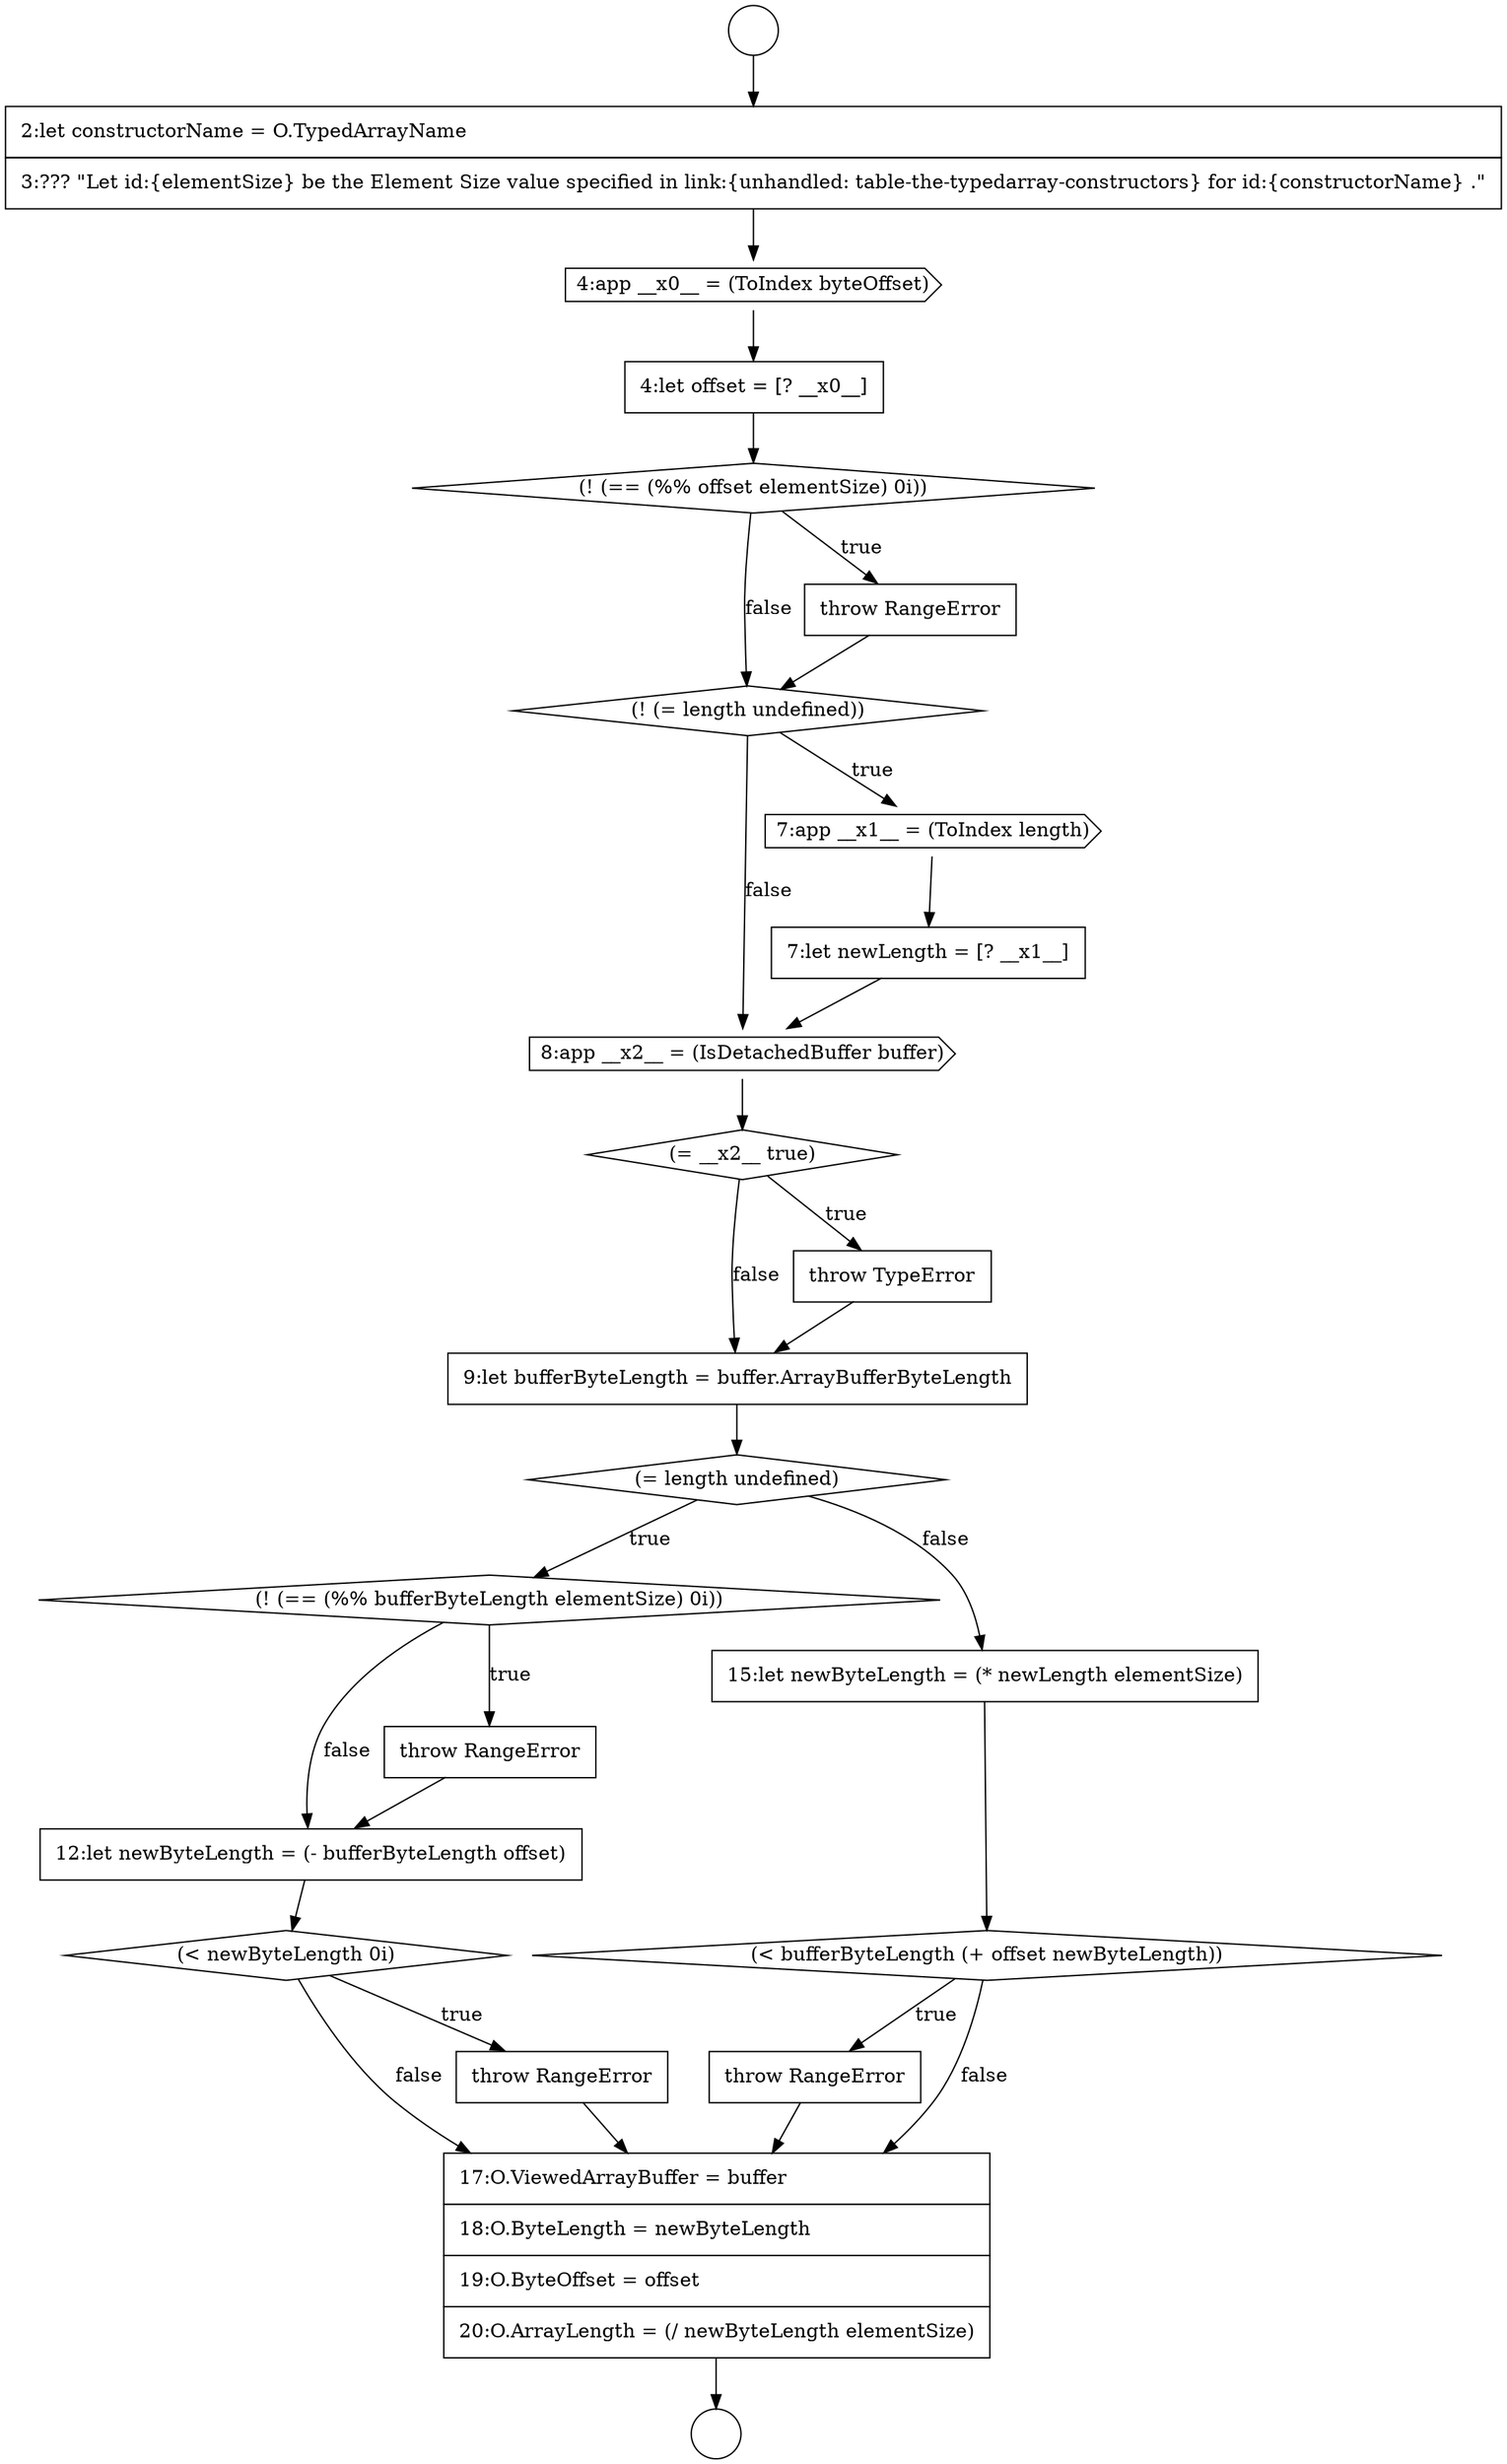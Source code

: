 digraph {
  node17226 [shape=cds, label=<<font color="black">8:app __x2__ = (IsDetachedBuffer buffer)</font>> color="black" fillcolor="white" style=filled]
  node17221 [shape=diamond, label=<<font color="black">(! (== (%% offset elementSize) 0i))</font>> color="black" fillcolor="white" style=filled]
  node17234 [shape=diamond, label=<<font color="black">(&lt; newByteLength 0i)</font>> color="black" fillcolor="white" style=filled]
  node17238 [shape=none, margin=0, label=<<font color="black">
    <table border="0" cellborder="1" cellspacing="0" cellpadding="10">
      <tr><td align="left">throw RangeError</td></tr>
    </table>
  </font>> color="black" fillcolor="white" style=filled]
  node17231 [shape=diamond, label=<<font color="black">(! (== (%% bufferByteLength elementSize) 0i))</font>> color="black" fillcolor="white" style=filled]
  node17236 [shape=none, margin=0, label=<<font color="black">
    <table border="0" cellborder="1" cellspacing="0" cellpadding="10">
      <tr><td align="left">15:let newByteLength = (* newLength elementSize)</td></tr>
    </table>
  </font>> color="black" fillcolor="white" style=filled]
  node17216 [shape=circle label=" " color="black" fillcolor="white" style=filled]
  node17223 [shape=diamond, label=<<font color="black">(! (= length undefined))</font>> color="black" fillcolor="white" style=filled]
  node17233 [shape=none, margin=0, label=<<font color="black">
    <table border="0" cellborder="1" cellspacing="0" cellpadding="10">
      <tr><td align="left">12:let newByteLength = (- bufferByteLength offset)</td></tr>
    </table>
  </font>> color="black" fillcolor="white" style=filled]
  node17224 [shape=cds, label=<<font color="black">7:app __x1__ = (ToIndex length)</font>> color="black" fillcolor="white" style=filled]
  node17225 [shape=none, margin=0, label=<<font color="black">
    <table border="0" cellborder="1" cellspacing="0" cellpadding="10">
      <tr><td align="left">7:let newLength = [? __x1__]</td></tr>
    </table>
  </font>> color="black" fillcolor="white" style=filled]
  node17232 [shape=none, margin=0, label=<<font color="black">
    <table border="0" cellborder="1" cellspacing="0" cellpadding="10">
      <tr><td align="left">throw RangeError</td></tr>
    </table>
  </font>> color="black" fillcolor="white" style=filled]
  node17218 [shape=none, margin=0, label=<<font color="black">
    <table border="0" cellborder="1" cellspacing="0" cellpadding="10">
      <tr><td align="left">2:let constructorName = O.TypedArrayName</td></tr>
      <tr><td align="left">3:??? &quot;Let id:{elementSize} be the Element Size value specified in link:{unhandled: table-the-typedarray-constructors} for id:{constructorName} .&quot;</td></tr>
    </table>
  </font>> color="black" fillcolor="white" style=filled]
  node17239 [shape=none, margin=0, label=<<font color="black">
    <table border="0" cellborder="1" cellspacing="0" cellpadding="10">
      <tr><td align="left">17:O.ViewedArrayBuffer = buffer</td></tr>
      <tr><td align="left">18:O.ByteLength = newByteLength</td></tr>
      <tr><td align="left">19:O.ByteOffset = offset</td></tr>
      <tr><td align="left">20:O.ArrayLength = (/ newByteLength elementSize)</td></tr>
    </table>
  </font>> color="black" fillcolor="white" style=filled]
  node17229 [shape=none, margin=0, label=<<font color="black">
    <table border="0" cellborder="1" cellspacing="0" cellpadding="10">
      <tr><td align="left">9:let bufferByteLength = buffer.ArrayBufferByteLength</td></tr>
    </table>
  </font>> color="black" fillcolor="white" style=filled]
  node17228 [shape=none, margin=0, label=<<font color="black">
    <table border="0" cellborder="1" cellspacing="0" cellpadding="10">
      <tr><td align="left">throw TypeError</td></tr>
    </table>
  </font>> color="black" fillcolor="white" style=filled]
  node17222 [shape=none, margin=0, label=<<font color="black">
    <table border="0" cellborder="1" cellspacing="0" cellpadding="10">
      <tr><td align="left">throw RangeError</td></tr>
    </table>
  </font>> color="black" fillcolor="white" style=filled]
  node17235 [shape=none, margin=0, label=<<font color="black">
    <table border="0" cellborder="1" cellspacing="0" cellpadding="10">
      <tr><td align="left">throw RangeError</td></tr>
    </table>
  </font>> color="black" fillcolor="white" style=filled]
  node17217 [shape=circle label=" " color="black" fillcolor="white" style=filled]
  node17219 [shape=cds, label=<<font color="black">4:app __x0__ = (ToIndex byteOffset)</font>> color="black" fillcolor="white" style=filled]
  node17220 [shape=none, margin=0, label=<<font color="black">
    <table border="0" cellborder="1" cellspacing="0" cellpadding="10">
      <tr><td align="left">4:let offset = [? __x0__]</td></tr>
    </table>
  </font>> color="black" fillcolor="white" style=filled]
  node17237 [shape=diamond, label=<<font color="black">(&lt; bufferByteLength (+ offset newByteLength))</font>> color="black" fillcolor="white" style=filled]
  node17227 [shape=diamond, label=<<font color="black">(= __x2__ true)</font>> color="black" fillcolor="white" style=filled]
  node17230 [shape=diamond, label=<<font color="black">(= length undefined)</font>> color="black" fillcolor="white" style=filled]
  node17222 -> node17223 [ color="black"]
  node17221 -> node17222 [label=<<font color="black">true</font>> color="black"]
  node17221 -> node17223 [label=<<font color="black">false</font>> color="black"]
  node17230 -> node17231 [label=<<font color="black">true</font>> color="black"]
  node17230 -> node17236 [label=<<font color="black">false</font>> color="black"]
  node17231 -> node17232 [label=<<font color="black">true</font>> color="black"]
  node17231 -> node17233 [label=<<font color="black">false</font>> color="black"]
  node17218 -> node17219 [ color="black"]
  node17224 -> node17225 [ color="black"]
  node17238 -> node17239 [ color="black"]
  node17235 -> node17239 [ color="black"]
  node17233 -> node17234 [ color="black"]
  node17237 -> node17238 [label=<<font color="black">true</font>> color="black"]
  node17237 -> node17239 [label=<<font color="black">false</font>> color="black"]
  node17225 -> node17226 [ color="black"]
  node17239 -> node17217 [ color="black"]
  node17229 -> node17230 [ color="black"]
  node17232 -> node17233 [ color="black"]
  node17236 -> node17237 [ color="black"]
  node17234 -> node17235 [label=<<font color="black">true</font>> color="black"]
  node17234 -> node17239 [label=<<font color="black">false</font>> color="black"]
  node17223 -> node17224 [label=<<font color="black">true</font>> color="black"]
  node17223 -> node17226 [label=<<font color="black">false</font>> color="black"]
  node17220 -> node17221 [ color="black"]
  node17219 -> node17220 [ color="black"]
  node17226 -> node17227 [ color="black"]
  node17227 -> node17228 [label=<<font color="black">true</font>> color="black"]
  node17227 -> node17229 [label=<<font color="black">false</font>> color="black"]
  node17228 -> node17229 [ color="black"]
  node17216 -> node17218 [ color="black"]
}
